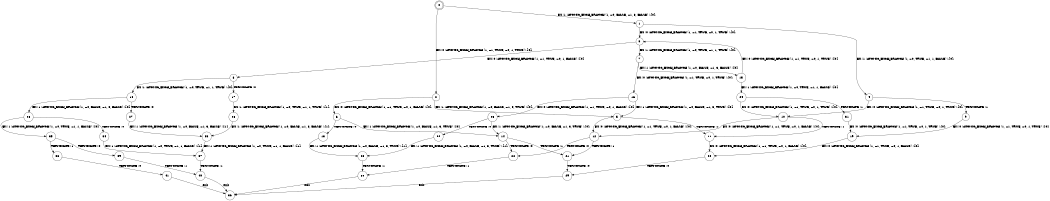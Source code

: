 digraph BCG {
size = "7, 10.5";
center = TRUE;
node [shape = circle];
0 [peripheries = 2];
0 -> 1 [label = "EX !1 !ATOMIC_EXCH_BRANCH (1, +0, FALSE, +1, 3, FALSE) !{0}"];
0 -> 2 [label = "EX !0 !ATOMIC_EXCH_BRANCH (1, +1, TRUE, +0, 1, TRUE) !{0}"];
1 -> 3 [label = "EX !0 !ATOMIC_EXCH_BRANCH (1, +1, TRUE, +0, 1, TRUE) !{0}"];
1 -> 4 [label = "EX !1 !ATOMIC_EXCH_BRANCH (1, +0, TRUE, +1, 1, FALSE) !{0}"];
2 -> 5 [label = "EX !1 !ATOMIC_EXCH_BRANCH (1, +0, FALSE, +1, 3, TRUE) !{0}"];
2 -> 6 [label = "EX !0 !ATOMIC_EXCH_BRANCH (1, +1, TRUE, +0, 1, FALSE) !{0}"];
3 -> 7 [label = "EX !1 !ATOMIC_EXCH_BRANCH (1, +0, TRUE, +1, 1, TRUE) !{0}"];
3 -> 8 [label = "EX !0 !ATOMIC_EXCH_BRANCH (1, +1, TRUE, +0, 1, FALSE) !{0}"];
4 -> 9 [label = "TERMINATE !1"];
4 -> 10 [label = "EX !0 !ATOMIC_EXCH_BRANCH (1, +1, TRUE, +0, 1, TRUE) !{0}"];
5 -> 11 [label = "TERMINATE !1"];
5 -> 12 [label = "EX !0 !ATOMIC_EXCH_BRANCH (1, +1, TRUE, +0, 1, FALSE) !{0}"];
6 -> 13 [label = "TERMINATE !0"];
6 -> 14 [label = "EX !1 !ATOMIC_EXCH_BRANCH (1, +0, FALSE, +1, 3, TRUE) !{0}"];
7 -> 15 [label = "EX !1 !ATOMIC_EXCH_BRANCH (1, +0, FALSE, +1, 3, FALSE) !{0}"];
7 -> 16 [label = "EX !0 !ATOMIC_EXCH_BRANCH (1, +1, TRUE, +0, 1, TRUE) !{0}"];
8 -> 17 [label = "TERMINATE !0"];
8 -> 18 [label = "EX !1 !ATOMIC_EXCH_BRANCH (1, +0, TRUE, +1, 1, TRUE) !{0}"];
9 -> 19 [label = "EX !0 !ATOMIC_EXCH_BRANCH (1, +1, TRUE, +0, 1, TRUE) !{0}"];
10 -> 11 [label = "TERMINATE !1"];
10 -> 12 [label = "EX !0 !ATOMIC_EXCH_BRANCH (1, +1, TRUE, +0, 1, FALSE) !{0}"];
11 -> 20 [label = "EX !0 !ATOMIC_EXCH_BRANCH (1, +1, TRUE, +0, 1, FALSE) !{0}"];
12 -> 21 [label = "TERMINATE !1"];
12 -> 22 [label = "TERMINATE !0"];
13 -> 23 [label = "EX !1 !ATOMIC_EXCH_BRANCH (1, +0, FALSE, +1, 3, TRUE) !{1}"];
14 -> 21 [label = "TERMINATE !1"];
14 -> 22 [label = "TERMINATE !0"];
15 -> 24 [label = "EX !1 !ATOMIC_EXCH_BRANCH (1, +0, TRUE, +1, 1, FALSE) !{0}"];
15 -> 3 [label = "EX !0 !ATOMIC_EXCH_BRANCH (1, +1, TRUE, +0, 1, TRUE) !{0}"];
16 -> 5 [label = "EX !1 !ATOMIC_EXCH_BRANCH (1, +0, FALSE, +1, 3, TRUE) !{0}"];
16 -> 25 [label = "EX !0 !ATOMIC_EXCH_BRANCH (1, +1, TRUE, +0, 1, FALSE) !{0}"];
17 -> 26 [label = "EX !1 !ATOMIC_EXCH_BRANCH (1, +0, TRUE, +1, 1, TRUE) !{1}"];
18 -> 27 [label = "TERMINATE !0"];
18 -> 28 [label = "EX !1 !ATOMIC_EXCH_BRANCH (1, +0, FALSE, +1, 3, FALSE) !{0}"];
19 -> 20 [label = "EX !0 !ATOMIC_EXCH_BRANCH (1, +1, TRUE, +0, 1, FALSE) !{0}"];
20 -> 29 [label = "TERMINATE !0"];
21 -> 29 [label = "TERMINATE !0"];
22 -> 30 [label = "TERMINATE !1"];
23 -> 30 [label = "TERMINATE !1"];
24 -> 31 [label = "TERMINATE !1"];
24 -> 10 [label = "EX !0 !ATOMIC_EXCH_BRANCH (1, +1, TRUE, +0, 1, TRUE) !{0}"];
25 -> 32 [label = "TERMINATE !0"];
25 -> 14 [label = "EX !1 !ATOMIC_EXCH_BRANCH (1, +0, FALSE, +1, 3, TRUE) !{0}"];
26 -> 33 [label = "EX !1 !ATOMIC_EXCH_BRANCH (1, +0, FALSE, +1, 3, FALSE) !{1}"];
27 -> 33 [label = "EX !1 !ATOMIC_EXCH_BRANCH (1, +0, FALSE, +1, 3, FALSE) !{1}"];
28 -> 34 [label = "TERMINATE !0"];
28 -> 35 [label = "EX !1 !ATOMIC_EXCH_BRANCH (1, +0, TRUE, +1, 1, FALSE) !{0}"];
29 -> 36 [label = "exit"];
30 -> 36 [label = "exit"];
31 -> 19 [label = "EX !0 !ATOMIC_EXCH_BRANCH (1, +1, TRUE, +0, 1, TRUE) !{0}"];
32 -> 23 [label = "EX !1 !ATOMIC_EXCH_BRANCH (1, +0, FALSE, +1, 3, TRUE) !{1}"];
33 -> 37 [label = "EX !1 !ATOMIC_EXCH_BRANCH (1, +0, TRUE, +1, 1, FALSE) !{1}"];
34 -> 37 [label = "EX !1 !ATOMIC_EXCH_BRANCH (1, +0, TRUE, +1, 1, FALSE) !{1}"];
35 -> 38 [label = "TERMINATE !1"];
35 -> 39 [label = "TERMINATE !0"];
37 -> 40 [label = "TERMINATE !1"];
38 -> 41 [label = "TERMINATE !0"];
39 -> 40 [label = "TERMINATE !1"];
40 -> 36 [label = "exit"];
41 -> 36 [label = "exit"];
}
